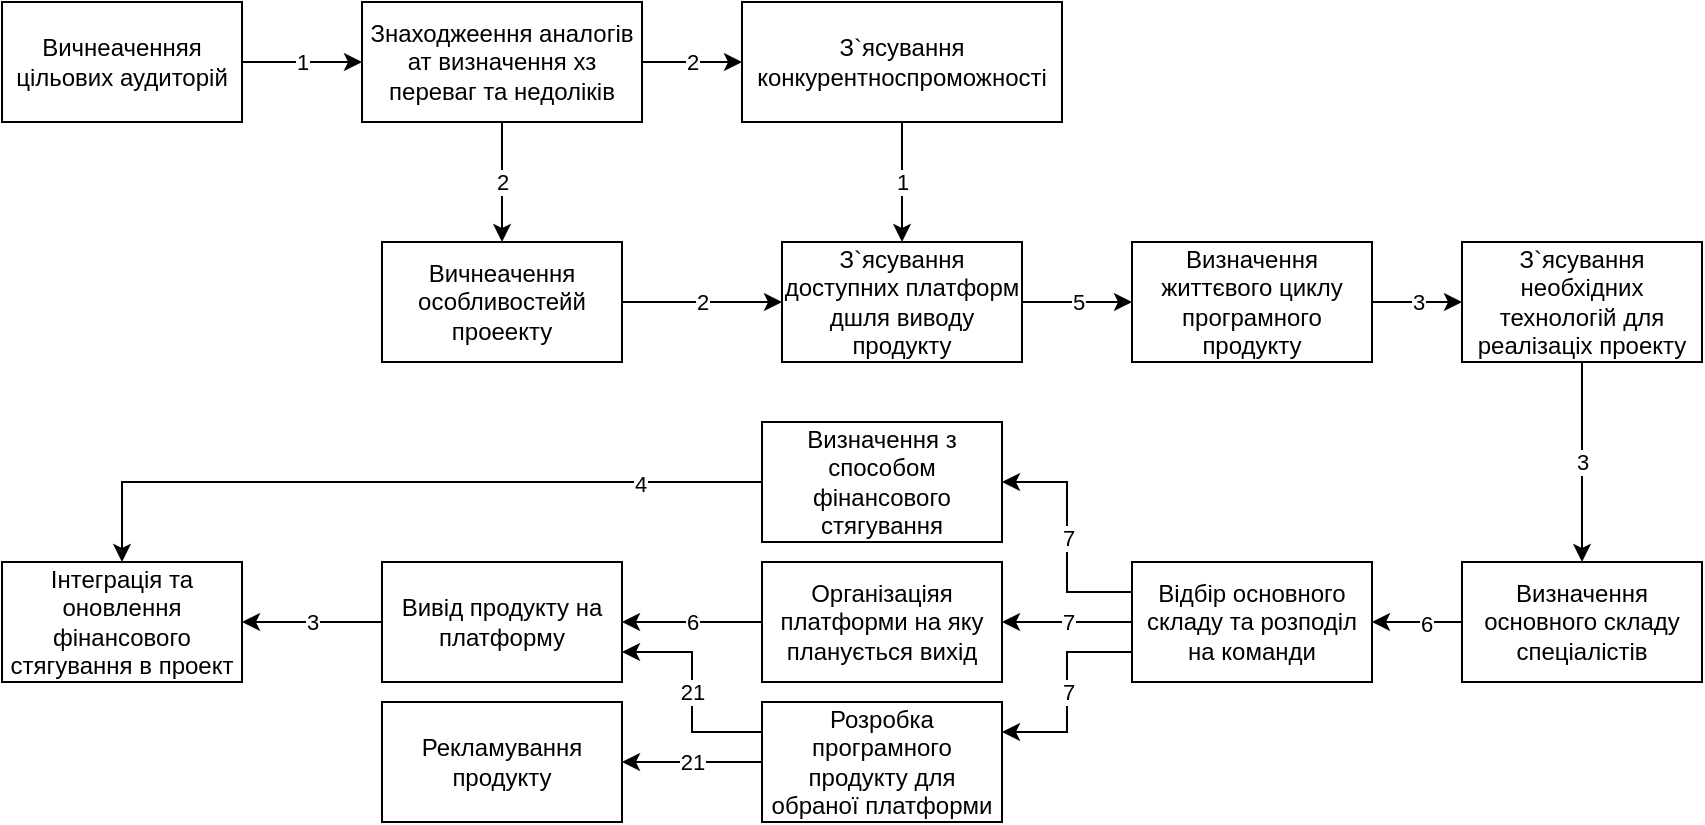 <mxfile version="20.5.3" type="device"><diagram id="rb_O3Y3qNNfNBTQDrRBD" name="Page-1"><mxGraphModel dx="1145" dy="662" grid="1" gridSize="10" guides="1" tooltips="1" connect="1" arrows="1" fold="1" page="1" pageScale="1" pageWidth="850" pageHeight="1100" math="0" shadow="0"><root><mxCell id="0"/><mxCell id="1" parent="0"/><mxCell id="3UfqrC4afzz5SnM6hoWT-17" value="1" style="edgeStyle=orthogonalEdgeStyle;rounded=0;orthogonalLoop=1;jettySize=auto;html=1;exitX=1;exitY=0.5;exitDx=0;exitDy=0;entryX=0;entryY=0.5;entryDx=0;entryDy=0;" edge="1" parent="1" source="3UfqrC4afzz5SnM6hoWT-1" target="3UfqrC4afzz5SnM6hoWT-2"><mxGeometry relative="1" as="geometry"/></mxCell><mxCell id="3UfqrC4afzz5SnM6hoWT-19" value="2" style="edgeStyle=orthogonalEdgeStyle;rounded=0;orthogonalLoop=1;jettySize=auto;html=1;exitX=0.5;exitY=1;exitDx=0;exitDy=0;entryX=0.5;entryY=0;entryDx=0;entryDy=0;" edge="1" parent="1" source="3UfqrC4afzz5SnM6hoWT-2" target="3UfqrC4afzz5SnM6hoWT-4"><mxGeometry relative="1" as="geometry"/></mxCell><mxCell id="3UfqrC4afzz5SnM6hoWT-1" value="Вичнеаченняя цільових аудиторій" style="rounded=0;whiteSpace=wrap;html=1;" vertex="1" parent="1"><mxGeometry y="130" width="120" height="60" as="geometry"/></mxCell><mxCell id="3UfqrC4afzz5SnM6hoWT-18" value="2" style="edgeStyle=orthogonalEdgeStyle;rounded=0;orthogonalLoop=1;jettySize=auto;html=1;exitX=1;exitY=0.5;exitDx=0;exitDy=0;entryX=0;entryY=0.5;entryDx=0;entryDy=0;" edge="1" parent="1" source="3UfqrC4afzz5SnM6hoWT-2" target="3UfqrC4afzz5SnM6hoWT-3"><mxGeometry relative="1" as="geometry"/></mxCell><mxCell id="3UfqrC4afzz5SnM6hoWT-2" value="Знаходжеення аналогів ат визначення хз переваг та недоліків" style="rounded=0;whiteSpace=wrap;html=1;" vertex="1" parent="1"><mxGeometry x="180" y="130" width="140" height="60" as="geometry"/></mxCell><mxCell id="3UfqrC4afzz5SnM6hoWT-46" value="1" style="edgeStyle=orthogonalEdgeStyle;rounded=0;orthogonalLoop=1;jettySize=auto;html=1;exitX=0.5;exitY=1;exitDx=0;exitDy=0;entryX=0.5;entryY=0;entryDx=0;entryDy=0;" edge="1" parent="1" source="3UfqrC4afzz5SnM6hoWT-3" target="3UfqrC4afzz5SnM6hoWT-5"><mxGeometry relative="1" as="geometry"/></mxCell><mxCell id="3UfqrC4afzz5SnM6hoWT-3" value="З`ясування конкурентноспроможності" style="rounded=0;whiteSpace=wrap;html=1;" vertex="1" parent="1"><mxGeometry x="370" y="130" width="160" height="60" as="geometry"/></mxCell><mxCell id="3UfqrC4afzz5SnM6hoWT-21" value="2" style="edgeStyle=orthogonalEdgeStyle;rounded=0;orthogonalLoop=1;jettySize=auto;html=1;exitX=1;exitY=0.5;exitDx=0;exitDy=0;entryX=0;entryY=0.5;entryDx=0;entryDy=0;" edge="1" parent="1" source="3UfqrC4afzz5SnM6hoWT-4" target="3UfqrC4afzz5SnM6hoWT-5"><mxGeometry relative="1" as="geometry"/></mxCell><mxCell id="3UfqrC4afzz5SnM6hoWT-4" value="Вичнеачення особливостейй проеекту" style="rounded=0;whiteSpace=wrap;html=1;" vertex="1" parent="1"><mxGeometry x="190" y="250" width="120" height="60" as="geometry"/></mxCell><mxCell id="3UfqrC4afzz5SnM6hoWT-22" value="5" style="edgeStyle=orthogonalEdgeStyle;rounded=0;orthogonalLoop=1;jettySize=auto;html=1;exitX=1;exitY=0.5;exitDx=0;exitDy=0;entryX=0;entryY=0.5;entryDx=0;entryDy=0;" edge="1" parent="1" source="3UfqrC4afzz5SnM6hoWT-5" target="3UfqrC4afzz5SnM6hoWT-6"><mxGeometry relative="1" as="geometry"/></mxCell><mxCell id="3UfqrC4afzz5SnM6hoWT-5" value="З`ясування доступних платформ дшля виводу продукту" style="rounded=0;whiteSpace=wrap;html=1;" vertex="1" parent="1"><mxGeometry x="390" y="250" width="120" height="60" as="geometry"/></mxCell><mxCell id="3UfqrC4afzz5SnM6hoWT-23" value="3" style="edgeStyle=orthogonalEdgeStyle;rounded=0;orthogonalLoop=1;jettySize=auto;html=1;exitX=1;exitY=0.5;exitDx=0;exitDy=0;entryX=0;entryY=0.5;entryDx=0;entryDy=0;" edge="1" parent="1" source="3UfqrC4afzz5SnM6hoWT-6" target="3UfqrC4afzz5SnM6hoWT-7"><mxGeometry relative="1" as="geometry"/></mxCell><mxCell id="3UfqrC4afzz5SnM6hoWT-6" value="Визначення життєвого циклу програмного продукту" style="rounded=0;whiteSpace=wrap;html=1;fontStyle=0" vertex="1" parent="1"><mxGeometry x="565" y="250" width="120" height="60" as="geometry"/></mxCell><mxCell id="3UfqrC4afzz5SnM6hoWT-75" value="3" style="edgeStyle=orthogonalEdgeStyle;rounded=0;orthogonalLoop=1;jettySize=auto;html=1;exitX=0.5;exitY=1;exitDx=0;exitDy=0;entryX=0.5;entryY=0;entryDx=0;entryDy=0;" edge="1" parent="1" source="3UfqrC4afzz5SnM6hoWT-7" target="3UfqrC4afzz5SnM6hoWT-42"><mxGeometry relative="1" as="geometry"/></mxCell><mxCell id="3UfqrC4afzz5SnM6hoWT-7" value="З`ясування необхідних технологій для реалізаціх проекту" style="rounded=0;whiteSpace=wrap;html=1;" vertex="1" parent="1"><mxGeometry x="730" y="250" width="120" height="60" as="geometry"/></mxCell><mxCell id="3UfqrC4afzz5SnM6hoWT-33" value="7" style="edgeStyle=orthogonalEdgeStyle;rounded=0;orthogonalLoop=1;jettySize=auto;html=1;exitX=0;exitY=0.75;exitDx=0;exitDy=0;entryX=1;entryY=0.25;entryDx=0;entryDy=0;" edge="1" parent="1" source="3UfqrC4afzz5SnM6hoWT-10" target="3UfqrC4afzz5SnM6hoWT-11"><mxGeometry relative="1" as="geometry"/></mxCell><mxCell id="3UfqrC4afzz5SnM6hoWT-58" value="7" style="edgeStyle=orthogonalEdgeStyle;rounded=0;orthogonalLoop=1;jettySize=auto;html=1;exitX=0;exitY=0.5;exitDx=0;exitDy=0;entryX=1;entryY=0.5;entryDx=0;entryDy=0;" edge="1" parent="1" source="3UfqrC4afzz5SnM6hoWT-10" target="3UfqrC4afzz5SnM6hoWT-12"><mxGeometry relative="1" as="geometry"/></mxCell><mxCell id="3UfqrC4afzz5SnM6hoWT-71" value="7" style="edgeStyle=orthogonalEdgeStyle;rounded=0;orthogonalLoop=1;jettySize=auto;html=1;exitX=0;exitY=0.25;exitDx=0;exitDy=0;entryX=1;entryY=0.5;entryDx=0;entryDy=0;" edge="1" parent="1" source="3UfqrC4afzz5SnM6hoWT-10" target="3UfqrC4afzz5SnM6hoWT-13"><mxGeometry relative="1" as="geometry"/></mxCell><mxCell id="3UfqrC4afzz5SnM6hoWT-10" value="Відбір основного складу та розподіл на команди" style="rounded=0;whiteSpace=wrap;html=1;" vertex="1" parent="1"><mxGeometry x="565" y="410" width="120" height="60" as="geometry"/></mxCell><mxCell id="3UfqrC4afzz5SnM6hoWT-60" value="21" style="edgeStyle=orthogonalEdgeStyle;rounded=0;orthogonalLoop=1;jettySize=auto;html=1;exitX=0;exitY=0.5;exitDx=0;exitDy=0;entryX=1;entryY=0.5;entryDx=0;entryDy=0;" edge="1" parent="1" source="3UfqrC4afzz5SnM6hoWT-11" target="3UfqrC4afzz5SnM6hoWT-15"><mxGeometry relative="1" as="geometry"/></mxCell><mxCell id="3UfqrC4afzz5SnM6hoWT-61" value="21" style="edgeStyle=orthogonalEdgeStyle;rounded=0;orthogonalLoop=1;jettySize=auto;html=1;exitX=0;exitY=0.25;exitDx=0;exitDy=0;entryX=1;entryY=0.75;entryDx=0;entryDy=0;" edge="1" parent="1" source="3UfqrC4afzz5SnM6hoWT-11" target="3UfqrC4afzz5SnM6hoWT-14"><mxGeometry relative="1" as="geometry"/></mxCell><mxCell id="3UfqrC4afzz5SnM6hoWT-11" value="Розробка програмного продукту для обраної платформи" style="rounded=0;whiteSpace=wrap;html=1;" vertex="1" parent="1"><mxGeometry x="380" y="480" width="120" height="60" as="geometry"/></mxCell><mxCell id="3UfqrC4afzz5SnM6hoWT-63" value="6" style="edgeStyle=orthogonalEdgeStyle;rounded=0;orthogonalLoop=1;jettySize=auto;html=1;exitX=0;exitY=0.5;exitDx=0;exitDy=0;entryX=1;entryY=0.5;entryDx=0;entryDy=0;" edge="1" parent="1" source="3UfqrC4afzz5SnM6hoWT-12" target="3UfqrC4afzz5SnM6hoWT-14"><mxGeometry relative="1" as="geometry"/></mxCell><mxCell id="3UfqrC4afzz5SnM6hoWT-12" value="Організаціяя платформи на яку планується вихід" style="rounded=0;whiteSpace=wrap;html=1;" vertex="1" parent="1"><mxGeometry x="380" y="410" width="120" height="60" as="geometry"/></mxCell><mxCell id="3UfqrC4afzz5SnM6hoWT-66" style="edgeStyle=orthogonalEdgeStyle;rounded=0;orthogonalLoop=1;jettySize=auto;html=1;exitX=0;exitY=0.5;exitDx=0;exitDy=0;entryX=0.5;entryY=0;entryDx=0;entryDy=0;" edge="1" parent="1" source="3UfqrC4afzz5SnM6hoWT-13" target="3UfqrC4afzz5SnM6hoWT-16"><mxGeometry relative="1" as="geometry"/></mxCell><mxCell id="3UfqrC4afzz5SnM6hoWT-73" value="4" style="edgeLabel;html=1;align=center;verticalAlign=middle;resizable=0;points=[];" vertex="1" connectable="0" parent="3UfqrC4afzz5SnM6hoWT-66"><mxGeometry x="-0.661" y="1" relative="1" as="geometry"><mxPoint as="offset"/></mxGeometry></mxCell><mxCell id="3UfqrC4afzz5SnM6hoWT-13" value="Визначення з способом фінансового стягування" style="rounded=0;whiteSpace=wrap;html=1;" vertex="1" parent="1"><mxGeometry x="380" y="340" width="120" height="60" as="geometry"/></mxCell><mxCell id="3UfqrC4afzz5SnM6hoWT-62" value="3" style="edgeStyle=orthogonalEdgeStyle;rounded=0;orthogonalLoop=1;jettySize=auto;html=1;exitX=0;exitY=0.5;exitDx=0;exitDy=0;entryX=1;entryY=0.5;entryDx=0;entryDy=0;" edge="1" parent="1" source="3UfqrC4afzz5SnM6hoWT-14" target="3UfqrC4afzz5SnM6hoWT-16"><mxGeometry relative="1" as="geometry"/></mxCell><mxCell id="3UfqrC4afzz5SnM6hoWT-14" value="Вивід продукту на платформу" style="rounded=0;whiteSpace=wrap;html=1;" vertex="1" parent="1"><mxGeometry x="190" y="410" width="120" height="60" as="geometry"/></mxCell><mxCell id="3UfqrC4afzz5SnM6hoWT-15" value="Рекламування продукту" style="rounded=0;whiteSpace=wrap;html=1;" vertex="1" parent="1"><mxGeometry x="190" y="480" width="120" height="60" as="geometry"/></mxCell><mxCell id="3UfqrC4afzz5SnM6hoWT-16" value="Інтеграція та оновлення фінансового стягування в проект" style="rounded=0;whiteSpace=wrap;html=1;" vertex="1" parent="1"><mxGeometry y="410" width="120" height="60" as="geometry"/></mxCell><mxCell id="3UfqrC4afzz5SnM6hoWT-54" style="edgeStyle=orthogonalEdgeStyle;rounded=0;orthogonalLoop=1;jettySize=auto;html=1;exitX=0;exitY=0.5;exitDx=0;exitDy=0;entryX=1;entryY=0.5;entryDx=0;entryDy=0;" edge="1" parent="1" source="3UfqrC4afzz5SnM6hoWT-42" target="3UfqrC4afzz5SnM6hoWT-10"><mxGeometry relative="1" as="geometry"/></mxCell><mxCell id="3UfqrC4afzz5SnM6hoWT-67" value="6" style="edgeLabel;html=1;align=center;verticalAlign=middle;resizable=0;points=[];" vertex="1" connectable="0" parent="3UfqrC4afzz5SnM6hoWT-54"><mxGeometry x="-0.191" y="1" relative="1" as="geometry"><mxPoint as="offset"/></mxGeometry></mxCell><mxCell id="3UfqrC4afzz5SnM6hoWT-42" value="Визначення основного складу спеціалістів" style="rounded=0;whiteSpace=wrap;html=1;" vertex="1" parent="1"><mxGeometry x="730" y="410" width="120" height="60" as="geometry"/></mxCell></root></mxGraphModel></diagram></mxfile>